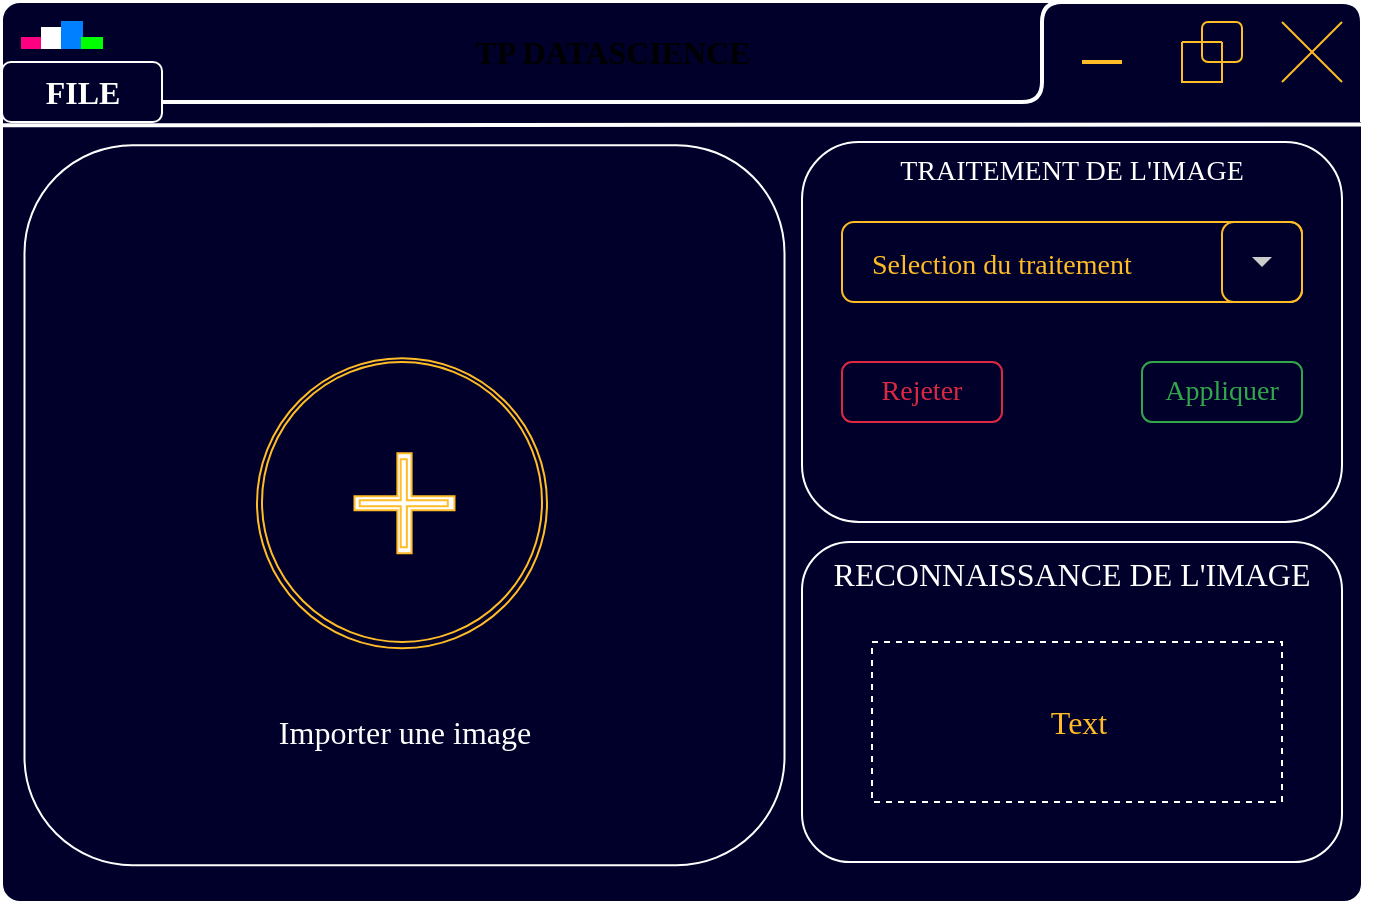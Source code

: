 <mxfile>
    <diagram id="qHCl7rLmMHLMrPoeXhqH" name="Page-1">
        <mxGraphModel dx="746" dy="466" grid="1" gridSize="10" guides="1" tooltips="1" connect="1" arrows="1" fold="1" page="1" pageScale="1" pageWidth="850" pageHeight="1100" math="0" shadow="0">
            <root>
                <mxCell id="0"/>
                <mxCell id="1" parent="0"/>
                <mxCell id="3" value="" style="rounded=1;whiteSpace=wrap;html=1;arcSize=2;fillColor=#00002B;strokeColor=#FFFFFF;fontColor=#FFFFFF;" parent="1" vertex="1">
                    <mxGeometry x="40" y="170" width="680" height="450" as="geometry"/>
                </mxCell>
                <mxCell id="4" value="" style="rounded=1;whiteSpace=wrap;html=1;fillColor=none;strokeColor=#FFFFFF;fontColor=#FFFFFF;" parent="1" vertex="1">
                    <mxGeometry x="51.25" y="241.57" width="380" height="360" as="geometry"/>
                </mxCell>
                <mxCell id="11" value="" style="group;strokeColor=none;" parent="1" vertex="1" connectable="0">
                    <mxGeometry x="170" y="350" width="142.5" height="143.13" as="geometry"/>
                </mxCell>
                <mxCell id="8" value="" style="ellipse;whiteSpace=wrap;html=1;aspect=fixed;container=1;strokeColor=#FFBC26;fillColor=none;" parent="11" vertex="1">
                    <mxGeometry x="-2.5" y="-1.87" width="145" height="145" as="geometry"/>
                </mxCell>
                <mxCell id="6" value="" style="ellipse;whiteSpace=wrap;html=1;aspect=fixed;container=0;strokeColor=#FFBC26;strokeWidth=1;fillColor=none;" parent="11" vertex="1">
                    <mxGeometry width="140" height="140" as="geometry"/>
                </mxCell>
                <mxCell id="7" value="" style="shape=cross;whiteSpace=wrap;html=1;size=0.142;container=1;strokeColor=#FFBC26;strokeWidth=1;" parent="11" vertex="1">
                    <mxGeometry x="46.25" y="45.63" width="50" height="50" as="geometry">
                        <mxRectangle x="46.25" y="45.63" width="50" height="40" as="alternateBounds"/>
                    </mxGeometry>
                </mxCell>
                <mxCell id="10" value="" style="shape=cross;whiteSpace=wrap;html=1;size=0.07;container=1;strokeWidth=1;strokeColor=#FFBC26;fillColor=none;movable=0;resizable=0;rotatable=0;deletable=0;editable=0;connectable=0;" parent="11" vertex="1">
                    <mxGeometry x="48.88" y="48.63" width="44" height="44" as="geometry"/>
                </mxCell>
                <mxCell id="12" value="" style="endArrow=none;html=1;entryX=1.003;entryY=0.136;entryDx=0;entryDy=0;entryPerimeter=0;exitX=0;exitY=0.137;exitDx=0;exitDy=0;exitPerimeter=0;strokeWidth=2;strokeColor=#FFFFFF;" parent="1" source="3" target="3" edge="1">
                    <mxGeometry width="50" height="50" relative="1" as="geometry">
                        <mxPoint x="40" y="230" as="sourcePoint"/>
                        <mxPoint x="730" y="230" as="targetPoint"/>
                    </mxGeometry>
                </mxCell>
                <mxCell id="14" value="" style="endArrow=none;html=1;strokeWidth=2;strokeColor=#FFFFFF;" parent="1" edge="1">
                    <mxGeometry width="50" height="50" relative="1" as="geometry">
                        <mxPoint x="120" y="220" as="sourcePoint"/>
                        <mxPoint x="720" y="230" as="targetPoint"/>
                        <Array as="points">
                            <mxPoint x="560" y="220"/>
                            <mxPoint x="560" y="170"/>
                            <mxPoint x="720" y="170"/>
                        </Array>
                    </mxGeometry>
                </mxCell>
                <mxCell id="15" value="" style="swimlane;startSize=0;rounded=1;strokeColor=#FFBC26;strokeWidth=1;fontFamily=Times New Roman;fontSize=14;fontColor=#FF0080;fillColor=none;gradientColor=#000000;movable=0;resizable=0;rotatable=0;deletable=0;editable=0;connectable=0;" parent="1" vertex="1">
                    <mxGeometry x="630" y="190" width="20" height="20" as="geometry"/>
                </mxCell>
                <mxCell id="16" value="" style="whiteSpace=wrap;html=1;aspect=fixed;rounded=1;strokeColor=#FFBC26;strokeWidth=1;fontFamily=Times New Roman;fontSize=14;fontColor=#FF0080;fillColor=none;gradientColor=#000000;movable=0;resizable=0;rotatable=0;deletable=0;editable=0;connectable=0;" parent="1" vertex="1">
                    <mxGeometry x="640" y="180" width="20" height="20" as="geometry"/>
                </mxCell>
                <mxCell id="17" value="" style="shape=umlDestroy;rounded=1;strokeColor=#FFBC26;fontFamily=Times New Roman;fontSize=14;fontColor=#FFFFFF;fillColor=none;gradientColor=#000000;" parent="1" vertex="1">
                    <mxGeometry x="680" y="180" width="30" height="30" as="geometry"/>
                </mxCell>
                <mxCell id="18" value="" style="endArrow=none;html=1;endSize=12;startArrow=none;startSize=14;startFill=0;edgeStyle=orthogonalEdgeStyle;align=center;verticalAlign=bottom;endFill=0;strokeWidth=2;fontFamily=Times New Roman;fontSize=14;fontColor=#FF0080;strokeColor=#FFBC26;editable=0;movable=0;resizable=0;rotatable=0;deletable=0;connectable=0;" parent="1" edge="1">
                    <mxGeometry y="3" relative="1" as="geometry">
                        <mxPoint x="580" y="200" as="sourcePoint"/>
                        <mxPoint x="600" y="200" as="targetPoint"/>
                        <Array as="points">
                            <mxPoint x="580" y="200"/>
                            <mxPoint x="580" y="200"/>
                        </Array>
                    </mxGeometry>
                </mxCell>
                <mxCell id="20" value="" style="rounded=0;whiteSpace=wrap;html=1;strokeColor=#FF0080;strokeWidth=1;fontFamily=Times New Roman;fontSize=14;fontColor=#FF0080;fillColor=#FF0080;gradientColor=none;editable=0;movable=1;resizable=0;rotatable=1;deletable=1;locked=0;connectable=1;" parent="1" vertex="1">
                    <mxGeometry x="50" y="188" width="10" height="5" as="geometry"/>
                </mxCell>
                <mxCell id="21" value="" style="rounded=0;whiteSpace=wrap;html=1;strokeColor=#FFFFFF;strokeWidth=1;fontFamily=Times New Roman;fontSize=14;fontColor=#FF0080;fillColor=#FFFFFF;gradientColor=none;resizable=0;editable=0;" parent="1" vertex="1">
                    <mxGeometry x="60" y="183" width="10" height="10" as="geometry"/>
                </mxCell>
                <mxCell id="22" value="" style="rounded=0;whiteSpace=wrap;html=1;strokeColor=#007FFF;strokeWidth=1;fontFamily=Times New Roman;fontSize=14;fontColor=#FF0080;fillColor=#007FFF;gradientColor=none;resizable=0;editable=0;" parent="1" vertex="1">
                    <mxGeometry x="70" y="180" width="10" height="13" as="geometry"/>
                </mxCell>
                <mxCell id="23" value="" style="rounded=0;whiteSpace=wrap;html=1;strokeColor=#00FF00;strokeWidth=1;fontFamily=Times New Roman;fontSize=14;fontColor=#FF0080;fillColor=#00FF00;gradientColor=none;resizable=0;editable=0;" parent="1" vertex="1">
                    <mxGeometry x="80" y="188" width="10" height="5" as="geometry"/>
                </mxCell>
                <mxCell id="24" value="&lt;b style=&quot;font-size: 16px;&quot;&gt;&lt;font face=&quot;Times New Roman&quot; style=&quot;font-size: 16px;&quot;&gt;FILE&lt;/font&gt;&lt;/b&gt;" style="text;html=1;align=center;verticalAlign=middle;resizable=1;points=[];autosize=1;strokeColor=#FFFFFF;fillColor=none;rounded=1;fontSize=16;fontColor=#FFFFFF;" parent="1" vertex="1">
                    <mxGeometry x="40" y="200" width="80" height="30" as="geometry"/>
                </mxCell>
                <mxCell id="26" value="Importer une image" style="text;html=1;align=center;verticalAlign=middle;resizable=0;points=[];autosize=1;strokeColor=none;fillColor=none;fontFamily=Times New Roman;fontSize=16;fontColor=#FFFFFF;" parent="1" vertex="1">
                    <mxGeometry x="166.25" y="520" width="150" height="30" as="geometry"/>
                </mxCell>
                <mxCell id="27" value="&lt;font style=&quot;font-size: 14px;&quot;&gt;TRAITEMENT DE L'IMAGE&lt;/font&gt;" style="rounded=1;whiteSpace=wrap;html=1;strokeColor=#FFFFFF;fontFamily=Times New Roman;fontSize=14;verticalAlign=top;fillColor=none;fontColor=#FFFFFF;" parent="1" vertex="1">
                    <mxGeometry x="440" y="240" width="270" height="190" as="geometry"/>
                </mxCell>
                <mxCell id="28" value="&lt;font&gt;RECONNAISSANCE DE L'IMAGE&lt;/font&gt;" style="rounded=1;whiteSpace=wrap;html=1;strokeColor=#FFFFFF;fontFamily=Times New Roman;fontSize=16;verticalAlign=top;fillColor=none;fontColor=#FFFFFF;" parent="1" vertex="1">
                    <mxGeometry x="440" y="440" width="270" height="160" as="geometry"/>
                </mxCell>
                <mxCell id="30" value="Selection du traitement" style="shape=rect;fontColor=#FFBC26;verticalAlign=middle;spacingLeft=13;fontSize=14;strokeColor=#FFBC26;align=left;resizeWidth=1;rounded=1;fillColor=none;fontFamily=Times New Roman;" parent="1" vertex="1">
                    <mxGeometry x="460" y="280" width="230" height="40" as="geometry"/>
                </mxCell>
                <mxCell id="31" value="" style="shape=rect;fillColor=none;strokeColor=#FFBC26;resizeHeight=1;rounded=1;fontColor=#FFBC26;" parent="30" vertex="1">
                    <mxGeometry x="1" width="40" height="40" relative="1" as="geometry">
                        <mxPoint x="-40" as="offset"/>
                    </mxGeometry>
                </mxCell>
                <mxCell id="32" value="" style="dashed=0;html=1;shape=mxgraph.gmdl.triangle;fillColor=#cccccc;strokeColor=none;" parent="31" vertex="1">
                    <mxGeometry x="0.5" y="0.5" width="10" height="5" relative="1" as="geometry">
                        <mxPoint x="-5" y="-2.5" as="offset"/>
                    </mxGeometry>
                </mxCell>
                <mxCell id="34" value="Appliquer" style="html=1;shadow=0;dashed=0;shape=mxgraph.bootstrap.rrect;rSize=5;strokeColor=#33A64C;strokeWidth=1;fillColor=none;fontColor=#33A64C;whiteSpace=wrap;align=center;verticalAlign=middle;spacingLeft=0;fontStyle=0;fontSize=14;spacing=5;rounded=1;fontFamily=Times New Roman;" parent="1" vertex="1">
                    <mxGeometry x="610" y="350" width="80" height="30" as="geometry"/>
                </mxCell>
                <mxCell id="35" value="Rejeter" style="html=1;shadow=0;dashed=0;shape=mxgraph.bootstrap.rrect;rSize=5;strokeColor=#DB2843;strokeWidth=1;fillColor=none;fontColor=#DB2843;whiteSpace=wrap;align=center;verticalAlign=middle;spacingLeft=0;fontStyle=0;fontSize=14;spacing=5;rounded=1;fontFamily=Times New Roman;" parent="1" vertex="1">
                    <mxGeometry x="460" y="350" width="80" height="30" as="geometry"/>
                </mxCell>
                <mxCell id="38" value="Text" style="text;html=1;align=center;verticalAlign=middle;resizable=1;points=[];autosize=1;strokeColor=#FFFFFF;fillColor=none;fontSize=16;fontFamily=Times New Roman;fontColor=#FFBC26;dashed=1;" parent="1" vertex="1">
                    <mxGeometry x="475" y="490" width="205" height="80" as="geometry"/>
                </mxCell>
                <mxCell id="39" value="&lt;font style=&quot;font-size: 16px;&quot; face=&quot;Times New Roman&quot;&gt;&lt;b&gt;TP DATASCIENCE&lt;/b&gt;&lt;/font&gt;" style="text;html=1;align=center;verticalAlign=middle;resizable=0;points=[];autosize=1;strokeColor=none;fillColor=none;" parent="1" vertex="1">
                    <mxGeometry x="265" y="180" width="160" height="30" as="geometry"/>
                </mxCell>
            </root>
        </mxGraphModel>
    </diagram>
</mxfile>